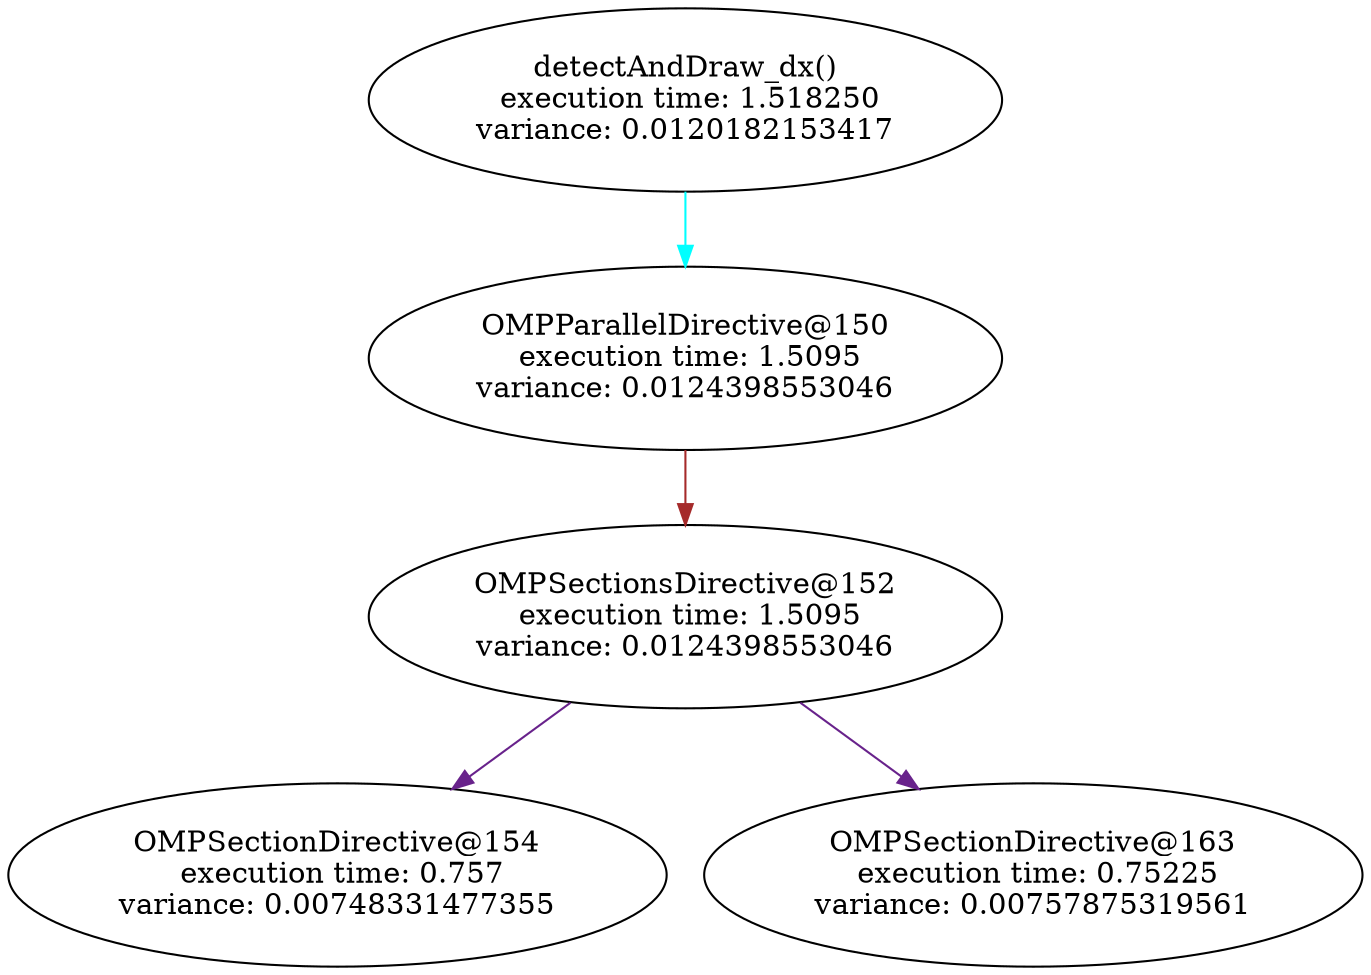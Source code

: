 digraph G {
	node [label="\N"];
	graph [bb="0,0,650,460"];
	detectAndDraw_dx [label="detectAndDraw_dx()\n execution time: 1.518250\nvariance: 0.0120182153417", pos="325,416", width="4.2222", height="1.2222"];
	"OMPParallelDirective@150" [label="OMPParallelDirective@150\n execution time: 1.5095\nvariance: 0.0124398553046", pos="325,292", width="4.2222", height="1.2222"];
	"OMPSectionsDirective@152" [label="OMPSectionsDirective@152\n execution time: 1.5095\nvariance: 0.0124398553046", pos="325,168", width="4.2222", height="1.2222"];
	"OMPSectionDirective@154" [label="OMPSectionDirective@154\n execution time: 0.757\nvariance: 0.00748331477355", pos="158,44", width="4.3889", height="1.2222"];
	"OMPSectionDirective@163" [label="OMPSectionDirective@163\n execution time: 0.75225\nvariance: 0.00757875319561", pos="492,44", width="4.3889", height="1.2222"];
	detectAndDraw_dx -> "OMPParallelDirective@150" [color=cyan1, pos="e,325,336.34 325,371.93 325,363.72 325,355.04 325,346.56"];
	"OMPParallelDirective@150" -> "OMPSectionsDirective@152" [color=brown, pos="e,325,212.34 325,247.93 325,239.72 325,231.04 325,222.56"];
	"OMPSectionsDirective@152" -> "OMPSectionDirective@154" [color=darkorchid4, pos="e,213.65,85.321 269.39,126.71 254.12,115.37 237.44,102.99 221.75,91.337"];
	"OMPSectionsDirective@152" -> "OMPSectionDirective@163" [color=darkorchid4, pos="e,436.35,85.321 380.61,126.71 395.88,115.37 412.56,102.99 428.25,91.337"];
}
